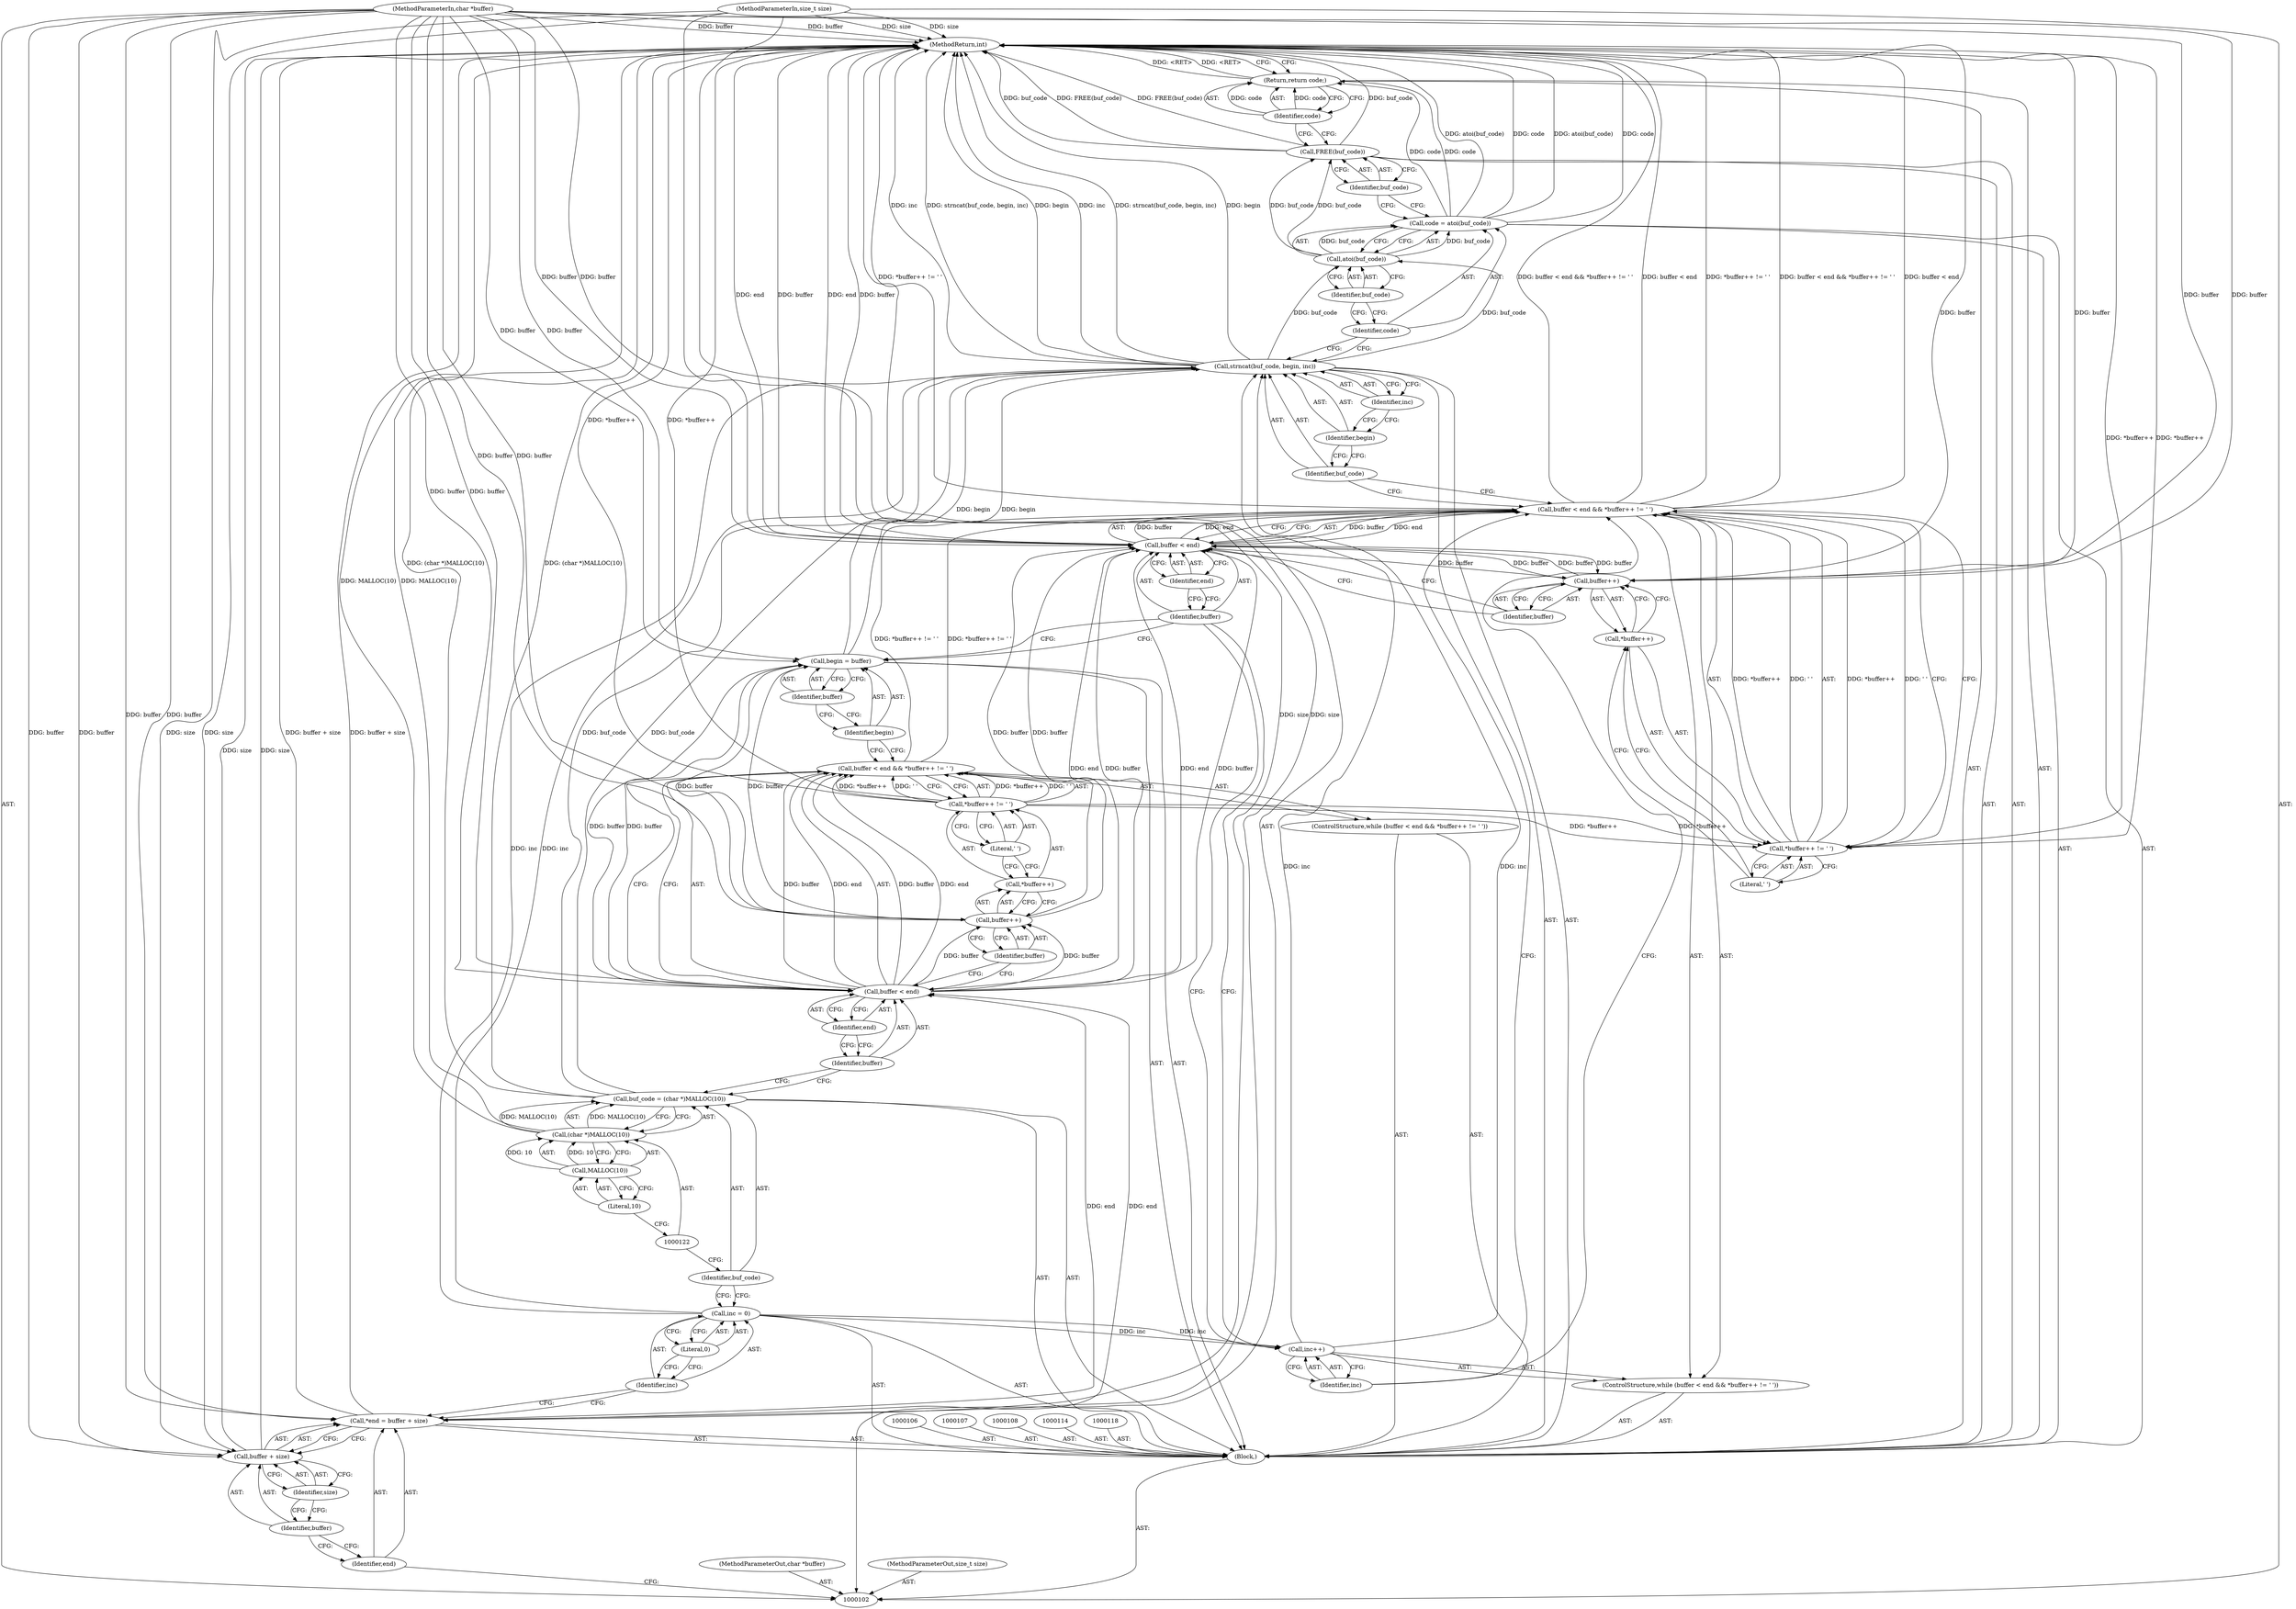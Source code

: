 digraph "1_keepalived_f28015671a4b04785859d1b4b1327b367b6a10e9" {
"1000162" [label="(MethodReturn,int)"];
"1000103" [label="(MethodParameterIn,char *buffer)"];
"1000225" [label="(MethodParameterOut,char *buffer)"];
"1000104" [label="(MethodParameterIn,size_t size)"];
"1000226" [label="(MethodParameterOut,size_t size)"];
"1000125" [label="(ControlStructure,while (buffer < end && *buffer++ != ' '))"];
"1000129" [label="(Identifier,end)"];
"1000130" [label="(Call,*buffer++ != ' ')"];
"1000131" [label="(Call,*buffer++)"];
"1000132" [label="(Call,buffer++)"];
"1000133" [label="(Identifier,buffer)"];
"1000134" [label="(Literal,' ')"];
"1000126" [label="(Call,buffer < end && *buffer++ != ' ')"];
"1000127" [label="(Call,buffer < end)"];
"1000128" [label="(Identifier,buffer)"];
"1000135" [label="(Call,begin = buffer)"];
"1000136" [label="(Identifier,begin)"];
"1000137" [label="(Identifier,buffer)"];
"1000138" [label="(ControlStructure,while (buffer < end && *buffer++ != ' '))"];
"1000142" [label="(Identifier,end)"];
"1000143" [label="(Call,*buffer++ != ' ')"];
"1000144" [label="(Call,*buffer++)"];
"1000145" [label="(Call,buffer++)"];
"1000146" [label="(Identifier,buffer)"];
"1000147" [label="(Literal,' ')"];
"1000139" [label="(Call,buffer < end && *buffer++ != ' ')"];
"1000140" [label="(Call,buffer < end)"];
"1000141" [label="(Identifier,buffer)"];
"1000148" [label="(Call,inc++)"];
"1000149" [label="(Identifier,inc)"];
"1000150" [label="(Call,strncat(buf_code, begin, inc))"];
"1000152" [label="(Identifier,begin)"];
"1000153" [label="(Identifier,inc)"];
"1000151" [label="(Identifier,buf_code)"];
"1000154" [label="(Call,code = atoi(buf_code))"];
"1000155" [label="(Identifier,code)"];
"1000157" [label="(Identifier,buf_code)"];
"1000156" [label="(Call,atoi(buf_code))"];
"1000158" [label="(Call,FREE(buf_code))"];
"1000159" [label="(Identifier,buf_code)"];
"1000160" [label="(Return,return code;)"];
"1000161" [label="(Identifier,code)"];
"1000105" [label="(Block,)"];
"1000111" [label="(Call,buffer + size)"];
"1000112" [label="(Identifier,buffer)"];
"1000113" [label="(Identifier,size)"];
"1000109" [label="(Call,*end = buffer + size)"];
"1000110" [label="(Identifier,end)"];
"1000117" [label="(Literal,0)"];
"1000115" [label="(Call,inc = 0)"];
"1000116" [label="(Identifier,inc)"];
"1000119" [label="(Call,buf_code = (char *)MALLOC(10))"];
"1000120" [label="(Identifier,buf_code)"];
"1000121" [label="(Call,(char *)MALLOC(10))"];
"1000123" [label="(Call,MALLOC(10))"];
"1000124" [label="(Literal,10)"];
"1000162" -> "1000102"  [label="AST: "];
"1000162" -> "1000160"  [label="CFG: "];
"1000158" -> "1000162"  [label="DDG: buf_code"];
"1000158" -> "1000162"  [label="DDG: FREE(buf_code)"];
"1000140" -> "1000162"  [label="DDG: end"];
"1000140" -> "1000162"  [label="DDG: buffer"];
"1000104" -> "1000162"  [label="DDG: size"];
"1000150" -> "1000162"  [label="DDG: inc"];
"1000150" -> "1000162"  [label="DDG: strncat(buf_code, begin, inc)"];
"1000150" -> "1000162"  [label="DDG: begin"];
"1000154" -> "1000162"  [label="DDG: atoi(buf_code)"];
"1000154" -> "1000162"  [label="DDG: code"];
"1000145" -> "1000162"  [label="DDG: buffer"];
"1000109" -> "1000162"  [label="DDG: buffer + size"];
"1000130" -> "1000162"  [label="DDG: *buffer++"];
"1000121" -> "1000162"  [label="DDG: MALLOC(10)"];
"1000139" -> "1000162"  [label="DDG: buffer < end && *buffer++ != ' '"];
"1000139" -> "1000162"  [label="DDG: buffer < end"];
"1000139" -> "1000162"  [label="DDG: *buffer++ != ' '"];
"1000143" -> "1000162"  [label="DDG: *buffer++"];
"1000103" -> "1000162"  [label="DDG: buffer"];
"1000119" -> "1000162"  [label="DDG: (char *)MALLOC(10)"];
"1000111" -> "1000162"  [label="DDG: size"];
"1000160" -> "1000162"  [label="DDG: <RET>"];
"1000103" -> "1000102"  [label="AST: "];
"1000103" -> "1000162"  [label="DDG: buffer"];
"1000103" -> "1000109"  [label="DDG: buffer"];
"1000103" -> "1000111"  [label="DDG: buffer"];
"1000103" -> "1000127"  [label="DDG: buffer"];
"1000103" -> "1000132"  [label="DDG: buffer"];
"1000103" -> "1000135"  [label="DDG: buffer"];
"1000103" -> "1000140"  [label="DDG: buffer"];
"1000103" -> "1000145"  [label="DDG: buffer"];
"1000225" -> "1000102"  [label="AST: "];
"1000104" -> "1000102"  [label="AST: "];
"1000104" -> "1000162"  [label="DDG: size"];
"1000104" -> "1000109"  [label="DDG: size"];
"1000104" -> "1000111"  [label="DDG: size"];
"1000226" -> "1000102"  [label="AST: "];
"1000125" -> "1000105"  [label="AST: "];
"1000126" -> "1000125"  [label="AST: "];
"1000129" -> "1000127"  [label="AST: "];
"1000129" -> "1000128"  [label="CFG: "];
"1000127" -> "1000129"  [label="CFG: "];
"1000130" -> "1000126"  [label="AST: "];
"1000130" -> "1000134"  [label="CFG: "];
"1000131" -> "1000130"  [label="AST: "];
"1000134" -> "1000130"  [label="AST: "];
"1000126" -> "1000130"  [label="CFG: "];
"1000130" -> "1000162"  [label="DDG: *buffer++"];
"1000130" -> "1000126"  [label="DDG: *buffer++"];
"1000130" -> "1000126"  [label="DDG: ' '"];
"1000130" -> "1000143"  [label="DDG: *buffer++"];
"1000131" -> "1000130"  [label="AST: "];
"1000131" -> "1000132"  [label="CFG: "];
"1000132" -> "1000131"  [label="AST: "];
"1000134" -> "1000131"  [label="CFG: "];
"1000132" -> "1000131"  [label="AST: "];
"1000132" -> "1000133"  [label="CFG: "];
"1000133" -> "1000132"  [label="AST: "];
"1000131" -> "1000132"  [label="CFG: "];
"1000127" -> "1000132"  [label="DDG: buffer"];
"1000103" -> "1000132"  [label="DDG: buffer"];
"1000132" -> "1000135"  [label="DDG: buffer"];
"1000132" -> "1000140"  [label="DDG: buffer"];
"1000133" -> "1000132"  [label="AST: "];
"1000133" -> "1000127"  [label="CFG: "];
"1000132" -> "1000133"  [label="CFG: "];
"1000134" -> "1000130"  [label="AST: "];
"1000134" -> "1000131"  [label="CFG: "];
"1000130" -> "1000134"  [label="CFG: "];
"1000126" -> "1000125"  [label="AST: "];
"1000126" -> "1000127"  [label="CFG: "];
"1000126" -> "1000130"  [label="CFG: "];
"1000127" -> "1000126"  [label="AST: "];
"1000130" -> "1000126"  [label="AST: "];
"1000136" -> "1000126"  [label="CFG: "];
"1000127" -> "1000126"  [label="DDG: buffer"];
"1000127" -> "1000126"  [label="DDG: end"];
"1000130" -> "1000126"  [label="DDG: *buffer++"];
"1000130" -> "1000126"  [label="DDG: ' '"];
"1000126" -> "1000139"  [label="DDG: *buffer++ != ' '"];
"1000127" -> "1000126"  [label="AST: "];
"1000127" -> "1000129"  [label="CFG: "];
"1000128" -> "1000127"  [label="AST: "];
"1000129" -> "1000127"  [label="AST: "];
"1000133" -> "1000127"  [label="CFG: "];
"1000126" -> "1000127"  [label="CFG: "];
"1000127" -> "1000126"  [label="DDG: buffer"];
"1000127" -> "1000126"  [label="DDG: end"];
"1000103" -> "1000127"  [label="DDG: buffer"];
"1000109" -> "1000127"  [label="DDG: end"];
"1000127" -> "1000132"  [label="DDG: buffer"];
"1000127" -> "1000135"  [label="DDG: buffer"];
"1000127" -> "1000140"  [label="DDG: buffer"];
"1000127" -> "1000140"  [label="DDG: end"];
"1000128" -> "1000127"  [label="AST: "];
"1000128" -> "1000119"  [label="CFG: "];
"1000129" -> "1000128"  [label="CFG: "];
"1000135" -> "1000105"  [label="AST: "];
"1000135" -> "1000137"  [label="CFG: "];
"1000136" -> "1000135"  [label="AST: "];
"1000137" -> "1000135"  [label="AST: "];
"1000141" -> "1000135"  [label="CFG: "];
"1000132" -> "1000135"  [label="DDG: buffer"];
"1000127" -> "1000135"  [label="DDG: buffer"];
"1000103" -> "1000135"  [label="DDG: buffer"];
"1000135" -> "1000150"  [label="DDG: begin"];
"1000136" -> "1000135"  [label="AST: "];
"1000136" -> "1000126"  [label="CFG: "];
"1000137" -> "1000136"  [label="CFG: "];
"1000137" -> "1000135"  [label="AST: "];
"1000137" -> "1000136"  [label="CFG: "];
"1000135" -> "1000137"  [label="CFG: "];
"1000138" -> "1000105"  [label="AST: "];
"1000139" -> "1000138"  [label="AST: "];
"1000148" -> "1000138"  [label="AST: "];
"1000142" -> "1000140"  [label="AST: "];
"1000142" -> "1000141"  [label="CFG: "];
"1000140" -> "1000142"  [label="CFG: "];
"1000143" -> "1000139"  [label="AST: "];
"1000143" -> "1000147"  [label="CFG: "];
"1000144" -> "1000143"  [label="AST: "];
"1000147" -> "1000143"  [label="AST: "];
"1000139" -> "1000143"  [label="CFG: "];
"1000143" -> "1000162"  [label="DDG: *buffer++"];
"1000143" -> "1000139"  [label="DDG: *buffer++"];
"1000143" -> "1000139"  [label="DDG: ' '"];
"1000130" -> "1000143"  [label="DDG: *buffer++"];
"1000144" -> "1000143"  [label="AST: "];
"1000144" -> "1000145"  [label="CFG: "];
"1000145" -> "1000144"  [label="AST: "];
"1000147" -> "1000144"  [label="CFG: "];
"1000145" -> "1000144"  [label="AST: "];
"1000145" -> "1000146"  [label="CFG: "];
"1000146" -> "1000145"  [label="AST: "];
"1000144" -> "1000145"  [label="CFG: "];
"1000145" -> "1000162"  [label="DDG: buffer"];
"1000145" -> "1000140"  [label="DDG: buffer"];
"1000140" -> "1000145"  [label="DDG: buffer"];
"1000103" -> "1000145"  [label="DDG: buffer"];
"1000146" -> "1000145"  [label="AST: "];
"1000146" -> "1000140"  [label="CFG: "];
"1000145" -> "1000146"  [label="CFG: "];
"1000147" -> "1000143"  [label="AST: "];
"1000147" -> "1000144"  [label="CFG: "];
"1000143" -> "1000147"  [label="CFG: "];
"1000139" -> "1000138"  [label="AST: "];
"1000139" -> "1000140"  [label="CFG: "];
"1000139" -> "1000143"  [label="CFG: "];
"1000140" -> "1000139"  [label="AST: "];
"1000143" -> "1000139"  [label="AST: "];
"1000149" -> "1000139"  [label="CFG: "];
"1000151" -> "1000139"  [label="CFG: "];
"1000139" -> "1000162"  [label="DDG: buffer < end && *buffer++ != ' '"];
"1000139" -> "1000162"  [label="DDG: buffer < end"];
"1000139" -> "1000162"  [label="DDG: *buffer++ != ' '"];
"1000140" -> "1000139"  [label="DDG: buffer"];
"1000140" -> "1000139"  [label="DDG: end"];
"1000126" -> "1000139"  [label="DDG: *buffer++ != ' '"];
"1000143" -> "1000139"  [label="DDG: *buffer++"];
"1000143" -> "1000139"  [label="DDG: ' '"];
"1000140" -> "1000139"  [label="AST: "];
"1000140" -> "1000142"  [label="CFG: "];
"1000141" -> "1000140"  [label="AST: "];
"1000142" -> "1000140"  [label="AST: "];
"1000146" -> "1000140"  [label="CFG: "];
"1000139" -> "1000140"  [label="CFG: "];
"1000140" -> "1000162"  [label="DDG: end"];
"1000140" -> "1000162"  [label="DDG: buffer"];
"1000140" -> "1000139"  [label="DDG: buffer"];
"1000140" -> "1000139"  [label="DDG: end"];
"1000145" -> "1000140"  [label="DDG: buffer"];
"1000103" -> "1000140"  [label="DDG: buffer"];
"1000132" -> "1000140"  [label="DDG: buffer"];
"1000127" -> "1000140"  [label="DDG: buffer"];
"1000127" -> "1000140"  [label="DDG: end"];
"1000140" -> "1000145"  [label="DDG: buffer"];
"1000141" -> "1000140"  [label="AST: "];
"1000141" -> "1000148"  [label="CFG: "];
"1000141" -> "1000135"  [label="CFG: "];
"1000142" -> "1000141"  [label="CFG: "];
"1000148" -> "1000138"  [label="AST: "];
"1000148" -> "1000149"  [label="CFG: "];
"1000149" -> "1000148"  [label="AST: "];
"1000141" -> "1000148"  [label="CFG: "];
"1000115" -> "1000148"  [label="DDG: inc"];
"1000148" -> "1000150"  [label="DDG: inc"];
"1000149" -> "1000148"  [label="AST: "];
"1000149" -> "1000139"  [label="CFG: "];
"1000148" -> "1000149"  [label="CFG: "];
"1000150" -> "1000105"  [label="AST: "];
"1000150" -> "1000153"  [label="CFG: "];
"1000151" -> "1000150"  [label="AST: "];
"1000152" -> "1000150"  [label="AST: "];
"1000153" -> "1000150"  [label="AST: "];
"1000155" -> "1000150"  [label="CFG: "];
"1000150" -> "1000162"  [label="DDG: inc"];
"1000150" -> "1000162"  [label="DDG: strncat(buf_code, begin, inc)"];
"1000150" -> "1000162"  [label="DDG: begin"];
"1000119" -> "1000150"  [label="DDG: buf_code"];
"1000135" -> "1000150"  [label="DDG: begin"];
"1000148" -> "1000150"  [label="DDG: inc"];
"1000115" -> "1000150"  [label="DDG: inc"];
"1000150" -> "1000156"  [label="DDG: buf_code"];
"1000152" -> "1000150"  [label="AST: "];
"1000152" -> "1000151"  [label="CFG: "];
"1000153" -> "1000152"  [label="CFG: "];
"1000153" -> "1000150"  [label="AST: "];
"1000153" -> "1000152"  [label="CFG: "];
"1000150" -> "1000153"  [label="CFG: "];
"1000151" -> "1000150"  [label="AST: "];
"1000151" -> "1000139"  [label="CFG: "];
"1000152" -> "1000151"  [label="CFG: "];
"1000154" -> "1000105"  [label="AST: "];
"1000154" -> "1000156"  [label="CFG: "];
"1000155" -> "1000154"  [label="AST: "];
"1000156" -> "1000154"  [label="AST: "];
"1000159" -> "1000154"  [label="CFG: "];
"1000154" -> "1000162"  [label="DDG: atoi(buf_code)"];
"1000154" -> "1000162"  [label="DDG: code"];
"1000156" -> "1000154"  [label="DDG: buf_code"];
"1000154" -> "1000160"  [label="DDG: code"];
"1000155" -> "1000154"  [label="AST: "];
"1000155" -> "1000150"  [label="CFG: "];
"1000157" -> "1000155"  [label="CFG: "];
"1000157" -> "1000156"  [label="AST: "];
"1000157" -> "1000155"  [label="CFG: "];
"1000156" -> "1000157"  [label="CFG: "];
"1000156" -> "1000154"  [label="AST: "];
"1000156" -> "1000157"  [label="CFG: "];
"1000157" -> "1000156"  [label="AST: "];
"1000154" -> "1000156"  [label="CFG: "];
"1000156" -> "1000154"  [label="DDG: buf_code"];
"1000150" -> "1000156"  [label="DDG: buf_code"];
"1000156" -> "1000158"  [label="DDG: buf_code"];
"1000158" -> "1000105"  [label="AST: "];
"1000158" -> "1000159"  [label="CFG: "];
"1000159" -> "1000158"  [label="AST: "];
"1000161" -> "1000158"  [label="CFG: "];
"1000158" -> "1000162"  [label="DDG: buf_code"];
"1000158" -> "1000162"  [label="DDG: FREE(buf_code)"];
"1000156" -> "1000158"  [label="DDG: buf_code"];
"1000159" -> "1000158"  [label="AST: "];
"1000159" -> "1000154"  [label="CFG: "];
"1000158" -> "1000159"  [label="CFG: "];
"1000160" -> "1000105"  [label="AST: "];
"1000160" -> "1000161"  [label="CFG: "];
"1000161" -> "1000160"  [label="AST: "];
"1000162" -> "1000160"  [label="CFG: "];
"1000160" -> "1000162"  [label="DDG: <RET>"];
"1000161" -> "1000160"  [label="DDG: code"];
"1000154" -> "1000160"  [label="DDG: code"];
"1000161" -> "1000160"  [label="AST: "];
"1000161" -> "1000158"  [label="CFG: "];
"1000160" -> "1000161"  [label="CFG: "];
"1000161" -> "1000160"  [label="DDG: code"];
"1000105" -> "1000102"  [label="AST: "];
"1000106" -> "1000105"  [label="AST: "];
"1000107" -> "1000105"  [label="AST: "];
"1000108" -> "1000105"  [label="AST: "];
"1000109" -> "1000105"  [label="AST: "];
"1000114" -> "1000105"  [label="AST: "];
"1000115" -> "1000105"  [label="AST: "];
"1000118" -> "1000105"  [label="AST: "];
"1000119" -> "1000105"  [label="AST: "];
"1000125" -> "1000105"  [label="AST: "];
"1000135" -> "1000105"  [label="AST: "];
"1000138" -> "1000105"  [label="AST: "];
"1000150" -> "1000105"  [label="AST: "];
"1000154" -> "1000105"  [label="AST: "];
"1000158" -> "1000105"  [label="AST: "];
"1000160" -> "1000105"  [label="AST: "];
"1000111" -> "1000109"  [label="AST: "];
"1000111" -> "1000113"  [label="CFG: "];
"1000112" -> "1000111"  [label="AST: "];
"1000113" -> "1000111"  [label="AST: "];
"1000109" -> "1000111"  [label="CFG: "];
"1000111" -> "1000162"  [label="DDG: size"];
"1000103" -> "1000111"  [label="DDG: buffer"];
"1000104" -> "1000111"  [label="DDG: size"];
"1000112" -> "1000111"  [label="AST: "];
"1000112" -> "1000110"  [label="CFG: "];
"1000113" -> "1000112"  [label="CFG: "];
"1000113" -> "1000111"  [label="AST: "];
"1000113" -> "1000112"  [label="CFG: "];
"1000111" -> "1000113"  [label="CFG: "];
"1000109" -> "1000105"  [label="AST: "];
"1000109" -> "1000111"  [label="CFG: "];
"1000110" -> "1000109"  [label="AST: "];
"1000111" -> "1000109"  [label="AST: "];
"1000116" -> "1000109"  [label="CFG: "];
"1000109" -> "1000162"  [label="DDG: buffer + size"];
"1000103" -> "1000109"  [label="DDG: buffer"];
"1000104" -> "1000109"  [label="DDG: size"];
"1000109" -> "1000127"  [label="DDG: end"];
"1000110" -> "1000109"  [label="AST: "];
"1000110" -> "1000102"  [label="CFG: "];
"1000112" -> "1000110"  [label="CFG: "];
"1000117" -> "1000115"  [label="AST: "];
"1000117" -> "1000116"  [label="CFG: "];
"1000115" -> "1000117"  [label="CFG: "];
"1000115" -> "1000105"  [label="AST: "];
"1000115" -> "1000117"  [label="CFG: "];
"1000116" -> "1000115"  [label="AST: "];
"1000117" -> "1000115"  [label="AST: "];
"1000120" -> "1000115"  [label="CFG: "];
"1000115" -> "1000148"  [label="DDG: inc"];
"1000115" -> "1000150"  [label="DDG: inc"];
"1000116" -> "1000115"  [label="AST: "];
"1000116" -> "1000109"  [label="CFG: "];
"1000117" -> "1000116"  [label="CFG: "];
"1000119" -> "1000105"  [label="AST: "];
"1000119" -> "1000121"  [label="CFG: "];
"1000120" -> "1000119"  [label="AST: "];
"1000121" -> "1000119"  [label="AST: "];
"1000128" -> "1000119"  [label="CFG: "];
"1000119" -> "1000162"  [label="DDG: (char *)MALLOC(10)"];
"1000121" -> "1000119"  [label="DDG: MALLOC(10)"];
"1000119" -> "1000150"  [label="DDG: buf_code"];
"1000120" -> "1000119"  [label="AST: "];
"1000120" -> "1000115"  [label="CFG: "];
"1000122" -> "1000120"  [label="CFG: "];
"1000121" -> "1000119"  [label="AST: "];
"1000121" -> "1000123"  [label="CFG: "];
"1000122" -> "1000121"  [label="AST: "];
"1000123" -> "1000121"  [label="AST: "];
"1000119" -> "1000121"  [label="CFG: "];
"1000121" -> "1000162"  [label="DDG: MALLOC(10)"];
"1000121" -> "1000119"  [label="DDG: MALLOC(10)"];
"1000123" -> "1000121"  [label="DDG: 10"];
"1000123" -> "1000121"  [label="AST: "];
"1000123" -> "1000124"  [label="CFG: "];
"1000124" -> "1000123"  [label="AST: "];
"1000121" -> "1000123"  [label="CFG: "];
"1000123" -> "1000121"  [label="DDG: 10"];
"1000124" -> "1000123"  [label="AST: "];
"1000124" -> "1000122"  [label="CFG: "];
"1000123" -> "1000124"  [label="CFG: "];
}
